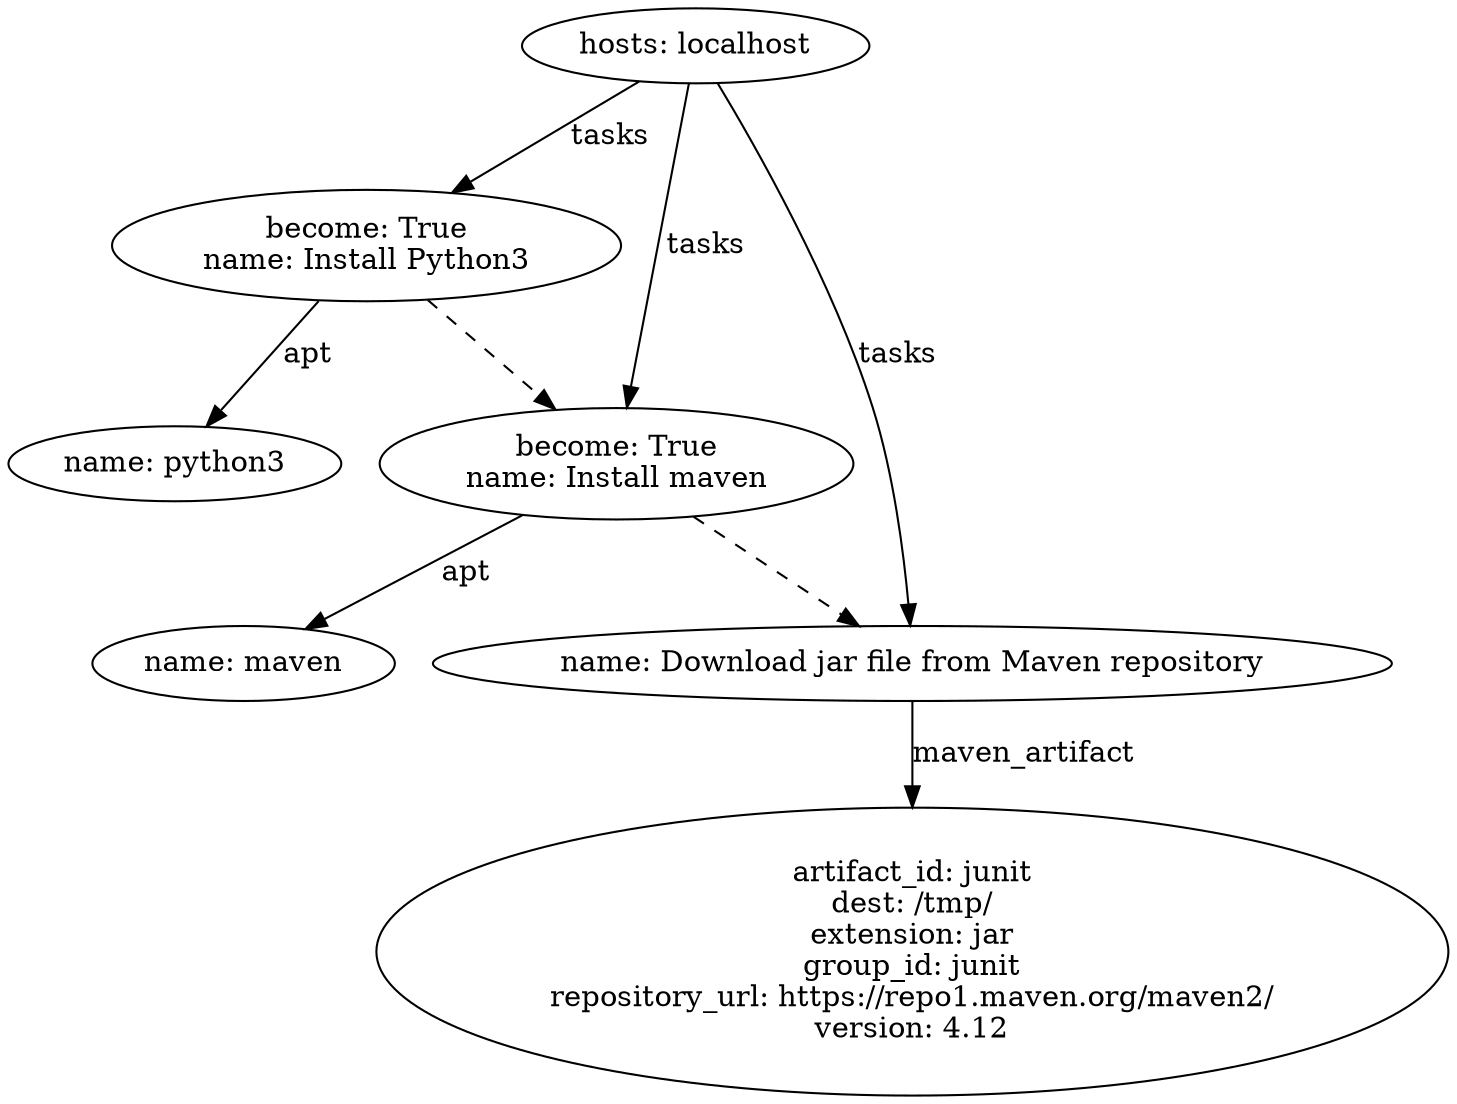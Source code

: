 digraph graphname {
2008 [label="name: python3\n"];
2007 [label="become: True\nname: Install Python3\n"];
2007 -> 2008 [label="apt"];
2010 [label="name: maven\n"];
2009 [label="become: True\nname: Install maven\n"];
2009 -> 2010 [label="apt"];
2012 [label="artifact_id: junit\ndest: /tmp/\nextension: jar\ngroup_id: junit\nrepository_url: https://repo1.maven.org/maven2/\nversion: 4.12\n"];
2011 [label="name: Download jar file from Maven repository\n"];
2011 -> 2012 [label="maven_artifact"];
2006 [label="hosts: localhost\n"];
2006 -> 2007 [label="tasks"];
2006 -> 2009 [label="tasks"];
2007 -> 2009 [style="dashed"];
2006 -> 2011 [label="tasks"];
2009 -> 2011 [style="dashed"];
}
